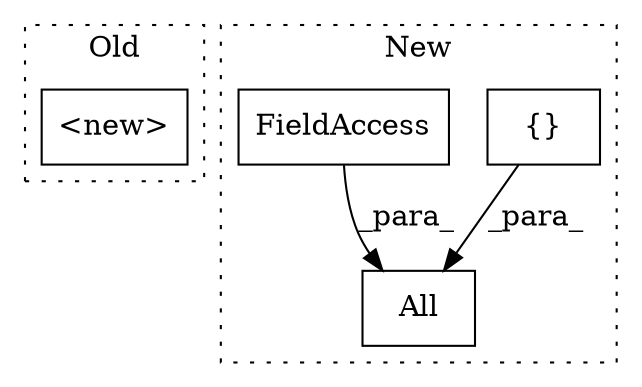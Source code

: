 digraph G {
subgraph cluster0 {
1 [label="<new>" a="14" s="763" l="58" shape="box"];
label = "Old";
style="dotted";
}
subgraph cluster1 {
2 [label="All" a="32" s="774,897" l="4,1" shape="box"];
3 [label="{}" a="4" s="843,896" l="1,1" shape="box"];
4 [label="FieldAccess" a="22" s="778" l="13" shape="box"];
label = "New";
style="dotted";
}
3 -> 2 [label="_para_"];
4 -> 2 [label="_para_"];
}